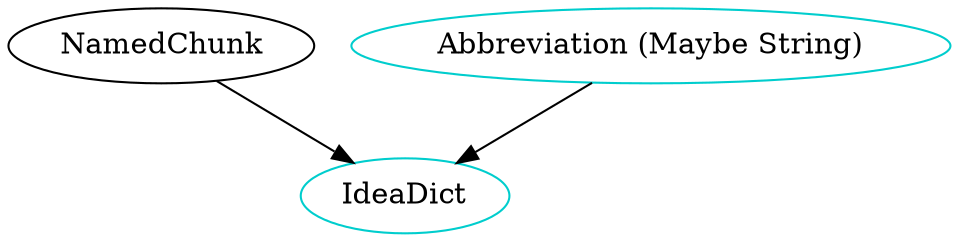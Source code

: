 digraph ideadict {
	/* relationships between independent and dependent components */
	NamedChunk -> IdeaDict;
    IdeaDictAbbrev -> IdeaDict;
    
	/* definitions for each type component */
	IdeaDict 	    [shape=oval, color=cyan3, label="IdeaDict"];
    IdeaDictAbbrev  [shape=oval, color=cyan3, label="Abbreviation (Maybe String)"];

}

/* dot -Tpng sample.dot -o sample.png */